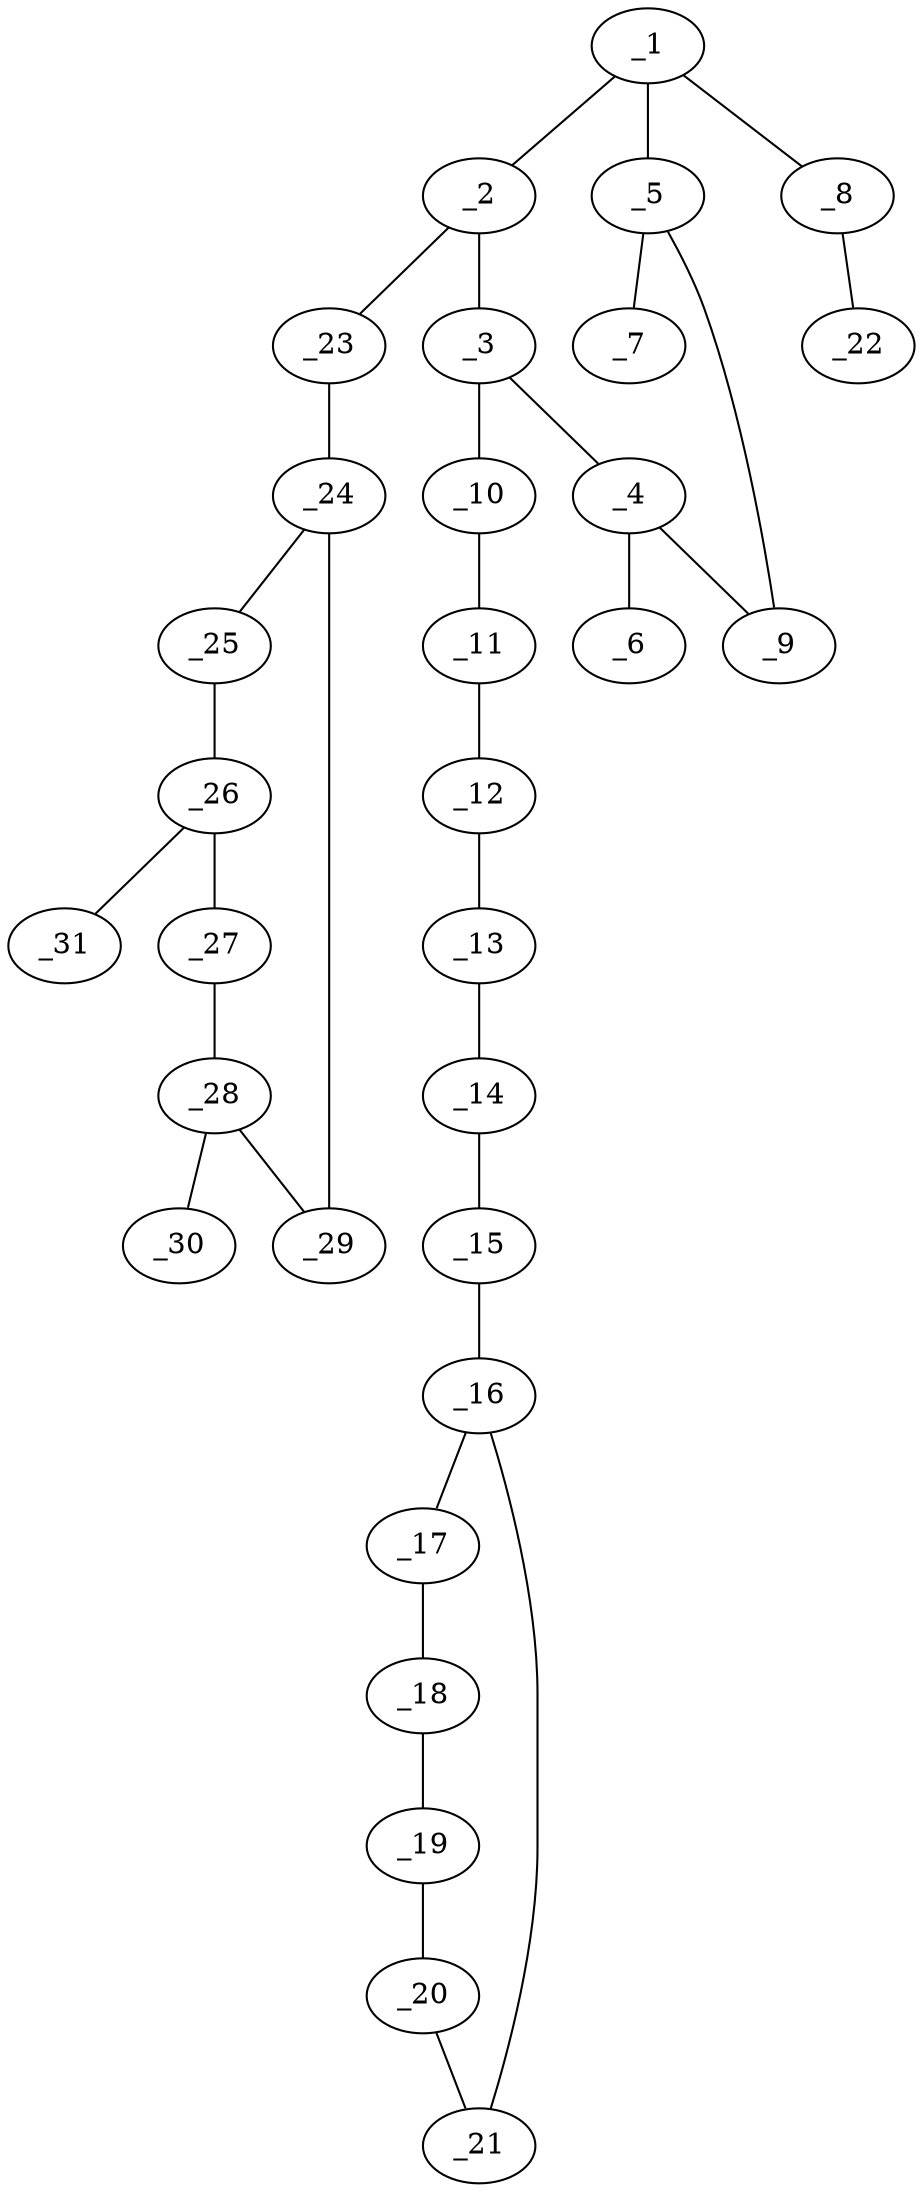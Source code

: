graph molid694152 {
	_1	 [charge=0,
		chem=1,
		symbol="C  ",
		x="11.5263",
		y="-1.5"];
	_2	 [charge=0,
		chem=1,
		symbol="C  ",
		x="10.6603",
		y="-1"];
	_1 -- _2	 [valence=2];
	_5	 [charge=0,
		chem=1,
		symbol="C  ",
		x="11.5263",
		y="-2.5"];
	_1 -- _5	 [valence=1];
	_8	 [charge=0,
		chem=1,
		symbol="C  ",
		x="12.3923",
		y="-1"];
	_1 -- _8	 [valence=1];
	_3	 [charge=0,
		chem=4,
		symbol="N  ",
		x="9.7942",
		y="-1.5"];
	_2 -- _3	 [valence=1];
	_23	 [charge=0,
		chem=1,
		symbol="C  ",
		x="10.6603",
		y=0];
	_2 -- _23	 [valence=1];
	_4	 [charge=0,
		chem=1,
		symbol="C  ",
		x="9.7942",
		y="-2.5"];
	_3 -- _4	 [valence=1];
	_10	 [charge=0,
		chem=1,
		symbol="C  ",
		x="8.9282",
		y="-1"];
	_3 -- _10	 [valence=1];
	_6	 [charge=0,
		chem=2,
		symbol="O  ",
		x="8.9282",
		y="-3"];
	_4 -- _6	 [valence=2];
	_9	 [charge=0,
		chem=4,
		symbol="N  ",
		x="10.6602",
		y="-3"];
	_4 -- _9	 [valence=1];
	_7	 [charge=0,
		chem=2,
		symbol="O  ",
		x="12.3923",
		y="-3"];
	_5 -- _7	 [valence=2];
	_5 -- _9	 [valence=1];
	_22	 [charge=0,
		chem=1,
		symbol="C  ",
		x="13.2583",
		y="-1.5"];
	_8 -- _22	 [valence=1];
	_11	 [charge=0,
		chem=2,
		symbol="O  ",
		x="8.0622",
		y="-1.5"];
	_10 -- _11	 [valence=1];
	_12	 [charge=0,
		chem=1,
		symbol="C  ",
		x="7.1962",
		y="-1"];
	_11 -- _12	 [valence=1];
	_13	 [charge=0,
		chem=1,
		symbol="C  ",
		x="6.3301",
		y="-1.5"];
	_12 -- _13	 [valence=1];
	_14	 [charge=0,
		chem=1,
		symbol="C  ",
		x="5.4641",
		y="-1"];
	_13 -- _14	 [valence=1];
	_15	 [charge=0,
		chem=16,
		symbol="Se ",
		x="4.5981",
		y="-1.5"];
	_14 -- _15	 [valence=1];
	_16	 [charge=0,
		chem=1,
		symbol="C  ",
		x="3.7321",
		y="-1"];
	_15 -- _16	 [valence=1];
	_17	 [charge=0,
		chem=1,
		symbol="C  ",
		x="2.866",
		y="-1.5"];
	_16 -- _17	 [valence=1];
	_21	 [charge=0,
		chem=1,
		symbol="C  ",
		x="3.7321",
		y=0];
	_16 -- _21	 [valence=2];
	_18	 [charge=0,
		chem=1,
		symbol="C  ",
		x=2,
		y="-1"];
	_17 -- _18	 [valence=2];
	_19	 [charge=0,
		chem=1,
		symbol="C  ",
		x=2,
		y=0];
	_18 -- _19	 [valence=1];
	_20	 [charge=0,
		chem=1,
		symbol="C  ",
		x="2.866",
		y="0.5"];
	_19 -- _20	 [valence=2];
	_20 -- _21	 [valence=1];
	_24	 [charge=0,
		chem=1,
		symbol="C  ",
		x="11.5263",
		y="0.5"];
	_23 -- _24	 [valence=1];
	_25	 [charge=0,
		chem=1,
		symbol="C  ",
		x="12.3923",
		y=0];
	_24 -- _25	 [valence=1];
	_29	 [charge=0,
		chem=1,
		symbol="C  ",
		x="11.5263",
		y="1.5"];
	_24 -- _29	 [valence=2];
	_26	 [charge=0,
		chem=1,
		symbol="C  ",
		x="13.2583",
		y="0.5"];
	_25 -- _26	 [valence=2];
	_27	 [charge=0,
		chem=1,
		symbol="C  ",
		x="13.2583",
		y="1.5"];
	_26 -- _27	 [valence=1];
	_31	 [charge=0,
		chem=1,
		symbol="C  ",
		x="14.1244",
		y=0];
	_26 -- _31	 [valence=1];
	_28	 [charge=0,
		chem=1,
		symbol="C  ",
		x="12.3923",
		y=2];
	_27 -- _28	 [valence=2];
	_28 -- _29	 [valence=1];
	_30	 [charge=0,
		chem=1,
		symbol="C  ",
		x="12.3923",
		y=3];
	_28 -- _30	 [valence=1];
}
